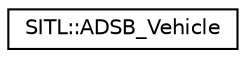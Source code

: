 digraph "Graphical Class Hierarchy"
{
 // INTERACTIVE_SVG=YES
  edge [fontname="Helvetica",fontsize="10",labelfontname="Helvetica",labelfontsize="10"];
  node [fontname="Helvetica",fontsize="10",shape=record];
  rankdir="LR";
  Node1 [label="SITL::ADSB_Vehicle",height=0.2,width=0.4,color="black", fillcolor="white", style="filled",URL="$classSITL_1_1ADSB__Vehicle.html"];
}
